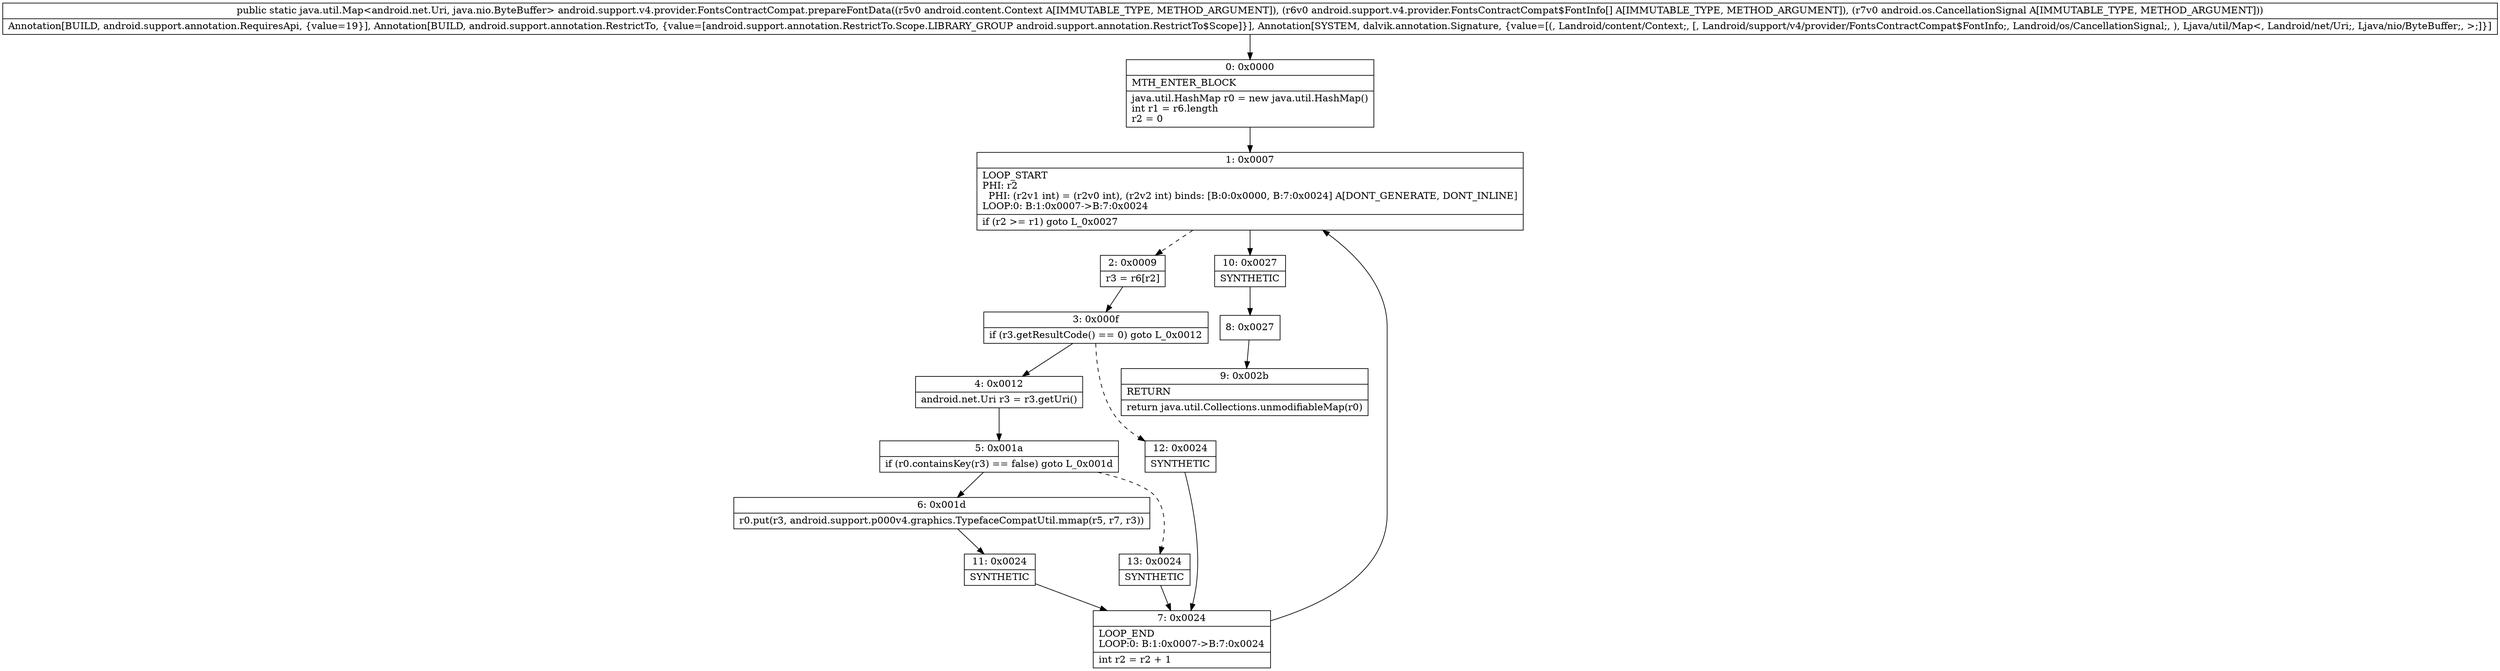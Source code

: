 digraph "CFG forandroid.support.v4.provider.FontsContractCompat.prepareFontData(Landroid\/content\/Context;[Landroid\/support\/v4\/provider\/FontsContractCompat$FontInfo;Landroid\/os\/CancellationSignal;)Ljava\/util\/Map;" {
Node_0 [shape=record,label="{0\:\ 0x0000|MTH_ENTER_BLOCK\l|java.util.HashMap r0 = new java.util.HashMap()\lint r1 = r6.length\lr2 = 0\l}"];
Node_1 [shape=record,label="{1\:\ 0x0007|LOOP_START\lPHI: r2 \l  PHI: (r2v1 int) = (r2v0 int), (r2v2 int) binds: [B:0:0x0000, B:7:0x0024] A[DONT_GENERATE, DONT_INLINE]\lLOOP:0: B:1:0x0007\-\>B:7:0x0024\l|if (r2 \>= r1) goto L_0x0027\l}"];
Node_2 [shape=record,label="{2\:\ 0x0009|r3 = r6[r2]\l}"];
Node_3 [shape=record,label="{3\:\ 0x000f|if (r3.getResultCode() == 0) goto L_0x0012\l}"];
Node_4 [shape=record,label="{4\:\ 0x0012|android.net.Uri r3 = r3.getUri()\l}"];
Node_5 [shape=record,label="{5\:\ 0x001a|if (r0.containsKey(r3) == false) goto L_0x001d\l}"];
Node_6 [shape=record,label="{6\:\ 0x001d|r0.put(r3, android.support.p000v4.graphics.TypefaceCompatUtil.mmap(r5, r7, r3))\l}"];
Node_7 [shape=record,label="{7\:\ 0x0024|LOOP_END\lLOOP:0: B:1:0x0007\-\>B:7:0x0024\l|int r2 = r2 + 1\l}"];
Node_8 [shape=record,label="{8\:\ 0x0027}"];
Node_9 [shape=record,label="{9\:\ 0x002b|RETURN\l|return java.util.Collections.unmodifiableMap(r0)\l}"];
Node_10 [shape=record,label="{10\:\ 0x0027|SYNTHETIC\l}"];
Node_11 [shape=record,label="{11\:\ 0x0024|SYNTHETIC\l}"];
Node_12 [shape=record,label="{12\:\ 0x0024|SYNTHETIC\l}"];
Node_13 [shape=record,label="{13\:\ 0x0024|SYNTHETIC\l}"];
MethodNode[shape=record,label="{public static java.util.Map\<android.net.Uri, java.nio.ByteBuffer\> android.support.v4.provider.FontsContractCompat.prepareFontData((r5v0 android.content.Context A[IMMUTABLE_TYPE, METHOD_ARGUMENT]), (r6v0 android.support.v4.provider.FontsContractCompat$FontInfo[] A[IMMUTABLE_TYPE, METHOD_ARGUMENT]), (r7v0 android.os.CancellationSignal A[IMMUTABLE_TYPE, METHOD_ARGUMENT]))  | Annotation[BUILD, android.support.annotation.RequiresApi, \{value=19\}], Annotation[BUILD, android.support.annotation.RestrictTo, \{value=[android.support.annotation.RestrictTo.Scope.LIBRARY_GROUP android.support.annotation.RestrictTo$Scope]\}], Annotation[SYSTEM, dalvik.annotation.Signature, \{value=[(, Landroid\/content\/Context;, [, Landroid\/support\/v4\/provider\/FontsContractCompat$FontInfo;, Landroid\/os\/CancellationSignal;, ), Ljava\/util\/Map\<, Landroid\/net\/Uri;, Ljava\/nio\/ByteBuffer;, \>;]\}]\l}"];
MethodNode -> Node_0;
Node_0 -> Node_1;
Node_1 -> Node_2[style=dashed];
Node_1 -> Node_10;
Node_2 -> Node_3;
Node_3 -> Node_4;
Node_3 -> Node_12[style=dashed];
Node_4 -> Node_5;
Node_5 -> Node_6;
Node_5 -> Node_13[style=dashed];
Node_6 -> Node_11;
Node_7 -> Node_1;
Node_8 -> Node_9;
Node_10 -> Node_8;
Node_11 -> Node_7;
Node_12 -> Node_7;
Node_13 -> Node_7;
}

